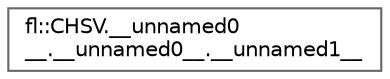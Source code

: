 digraph "Graphical Class Hierarchy"
{
 // INTERACTIVE_SVG=YES
 // LATEX_PDF_SIZE
  bgcolor="transparent";
  edge [fontname=Helvetica,fontsize=10,labelfontname=Helvetica,labelfontsize=10];
  node [fontname=Helvetica,fontsize=10,shape=box,height=0.2,width=0.4];
  rankdir="LR";
  Node0 [id="Node000000",label="fl::CHSV.__unnamed0\l__.__unnamed0__.__unnamed1__",height=0.2,width=0.4,color="grey40", fillcolor="white", style="filled",URL="$db/d87/group___pixel_types.html#dd/db1/unionfl_1_1_c_h_s_v_8____unnamed0_____8____unnamed0_____8____unnamed1____",tooltip=" "];
}
